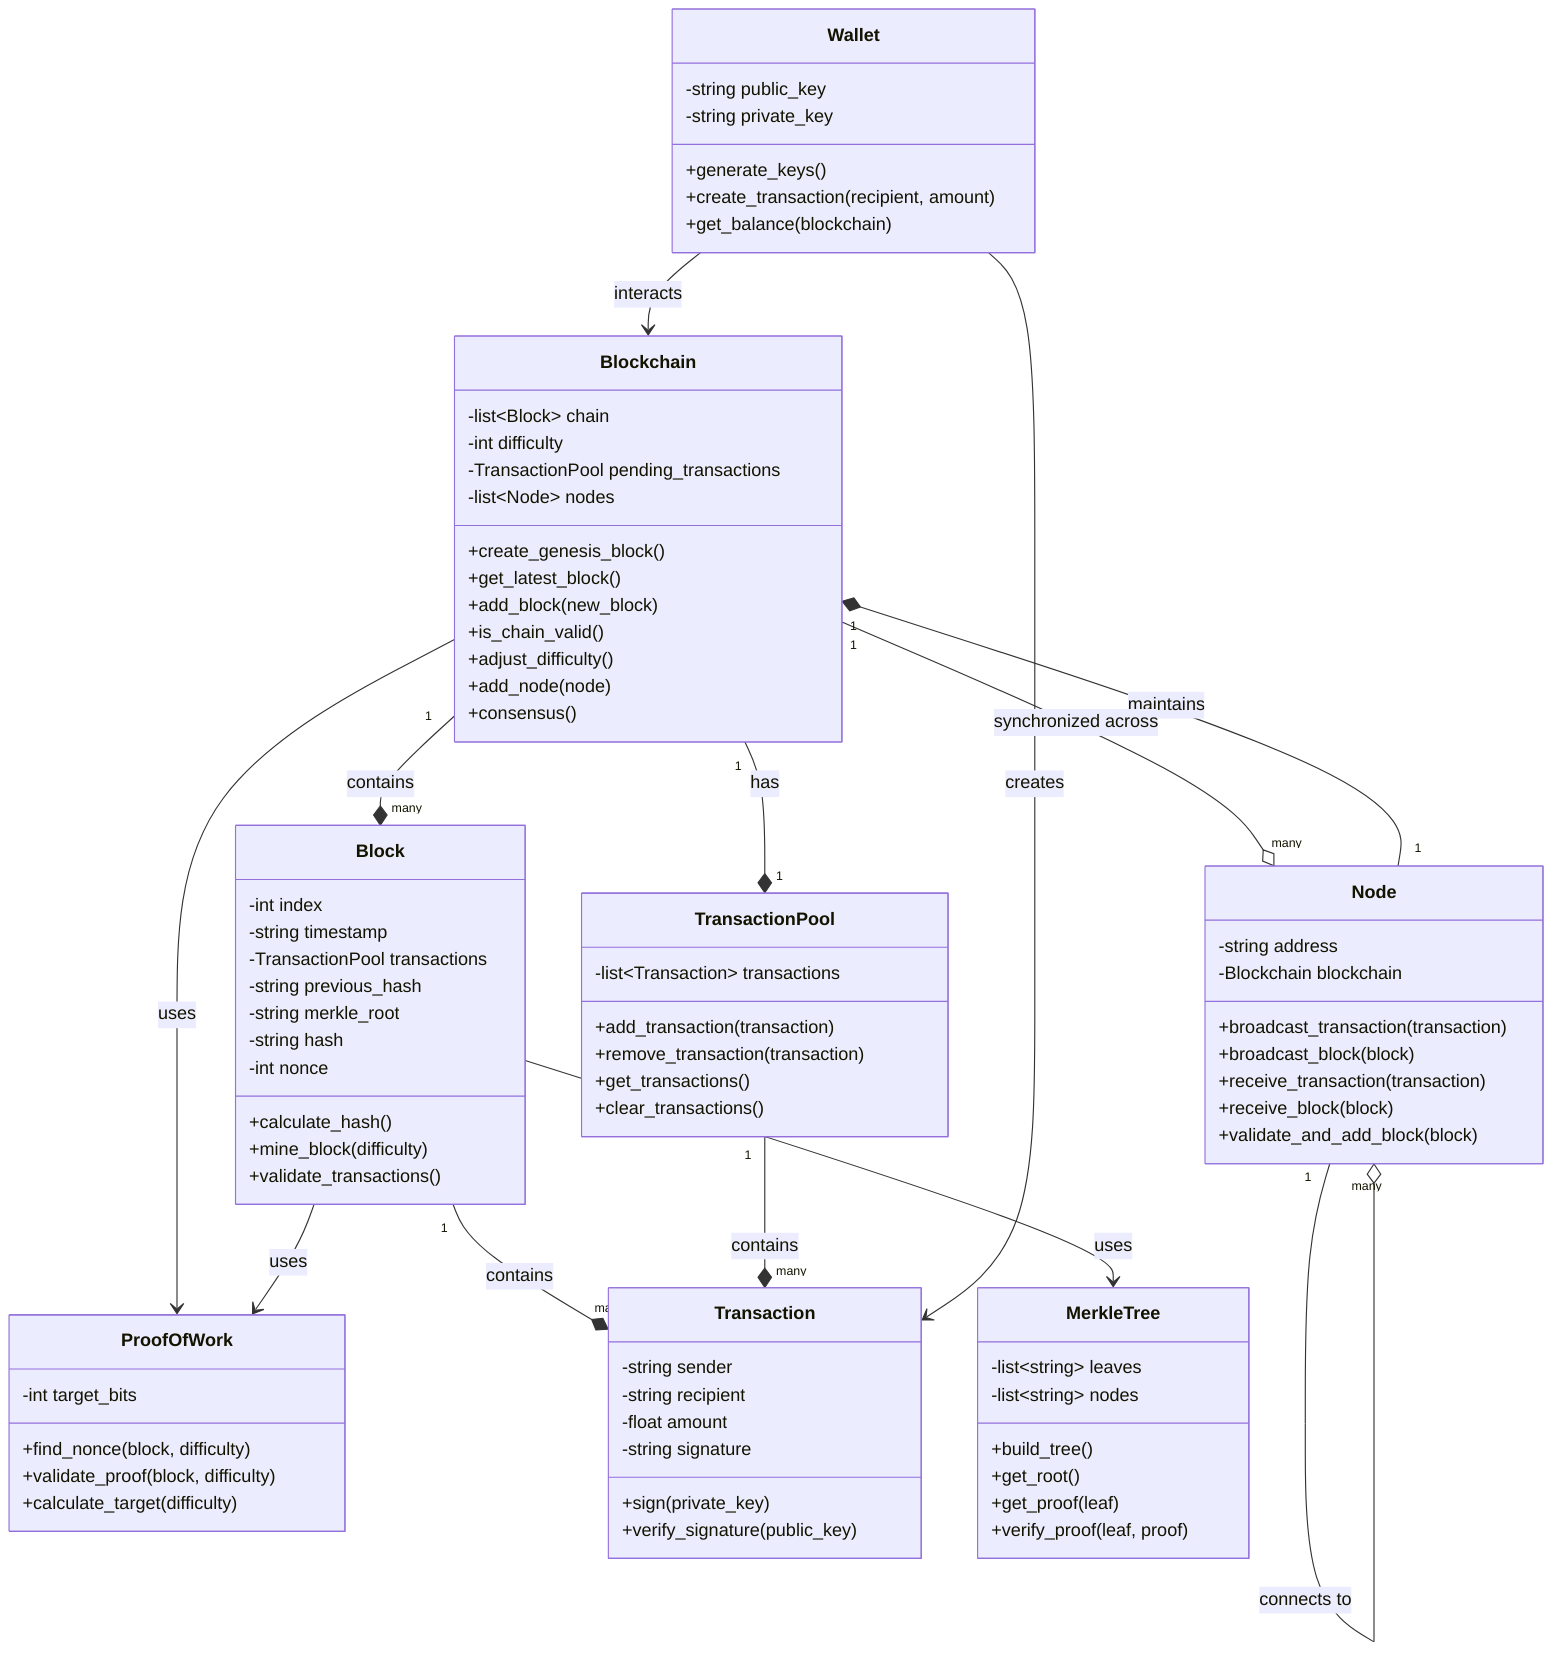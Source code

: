 classDiagram
    class Block {
        -int index
        -string timestamp
        -TransactionPool transactions
        -string previous_hash
        -string merkle_root
        -string hash
        -int nonce
        +calculate_hash()
        +mine_block(difficulty)
        +validate_transactions()
    }

    class Blockchain {
        -list~Block~ chain
        -int difficulty
        -TransactionPool pending_transactions
        -list~Node~ nodes
        +create_genesis_block()
        +get_latest_block()
        +add_block(new_block)
        +is_chain_valid()
        +adjust_difficulty()
        +add_node(node)
        +consensus()
    }

    class ProofOfWork {
        -int target_bits
        +find_nonce(block, difficulty)
        +validate_proof(block, difficulty)
        +calculate_target(difficulty)
    }

    class Transaction {
        -string sender
        -string recipient
        -float amount
        -string signature
        +sign(private_key)
        +verify_signature(public_key)
    }

    class TransactionPool {
        -list~Transaction~ transactions
        +add_transaction(transaction)
        +remove_transaction(transaction)
        +get_transactions()
        +clear_transactions()
    }

    class Wallet {
        -string public_key
        -string private_key
        +generate_keys()
        +create_transaction(recipient, amount)
        +get_balance(blockchain)
    }

    class Node {
        -string address
        -Blockchain blockchain
        +broadcast_transaction(transaction)
        +broadcast_block(block)
        +receive_transaction(transaction)
        +receive_block(block)
        +validate_and_add_block(block)
    }

    class MerkleTree {
        -list~string~ leaves
        -list~string~ nodes
        +build_tree()
        +get_root()
        +get_proof(leaf)
        +verify_proof(leaf, proof)
    }

    Blockchain "1" --* "many" Block : contains
    Blockchain --> ProofOfWork : uses
    Block --> ProofOfWork : uses
    Block "1" --* "many" Transaction : contains
    Block --> MerkleTree : uses
    Blockchain "1" --* "1" TransactionPool : has
    TransactionPool "1" --* "many" Transaction : contains
    Wallet --> Transaction : creates
    Wallet --> Blockchain : interacts
    Node "1" --* "1" Blockchain : maintains
    Node "1" --o "many" Node : connects to
    Blockchain "1" --o "many" Node : synchronized across